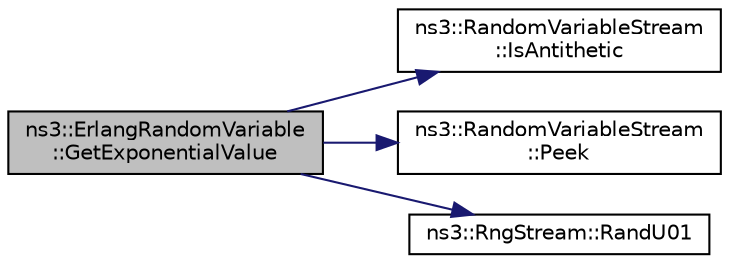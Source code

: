 digraph "ns3::ErlangRandomVariable::GetExponentialValue"
{
 // LATEX_PDF_SIZE
  edge [fontname="Helvetica",fontsize="10",labelfontname="Helvetica",labelfontsize="10"];
  node [fontname="Helvetica",fontsize="10",shape=record];
  rankdir="LR";
  Node1 [label="ns3::ErlangRandomVariable\l::GetExponentialValue",height=0.2,width=0.4,color="black", fillcolor="grey75", style="filled", fontcolor="black",tooltip="Returns a random double from an exponential distribution with the specified mean and upper bound."];
  Node1 -> Node2 [color="midnightblue",fontsize="10",style="solid",fontname="Helvetica"];
  Node2 [label="ns3::RandomVariableStream\l::IsAntithetic",height=0.2,width=0.4,color="black", fillcolor="white", style="filled",URL="$classns3_1_1_random_variable_stream.html#ae8f50692f36f1403a22d0cbb9c488db2",tooltip="Check if antithetic values will be generated."];
  Node1 -> Node3 [color="midnightblue",fontsize="10",style="solid",fontname="Helvetica"];
  Node3 [label="ns3::RandomVariableStream\l::Peek",height=0.2,width=0.4,color="black", fillcolor="white", style="filled",URL="$classns3_1_1_random_variable_stream.html#a72b37a5c0a574a51df77d378d9101936",tooltip="Get the pointer to the underlying RngStream."];
  Node1 -> Node4 [color="midnightblue",fontsize="10",style="solid",fontname="Helvetica"];
  Node4 [label="ns3::RngStream::RandU01",height=0.2,width=0.4,color="black", fillcolor="white", style="filled",URL="$classns3_1_1_rng_stream.html#a46be36426b8bc712e9de468b63558c22",tooltip="Generate the next random number for this stream."];
}
